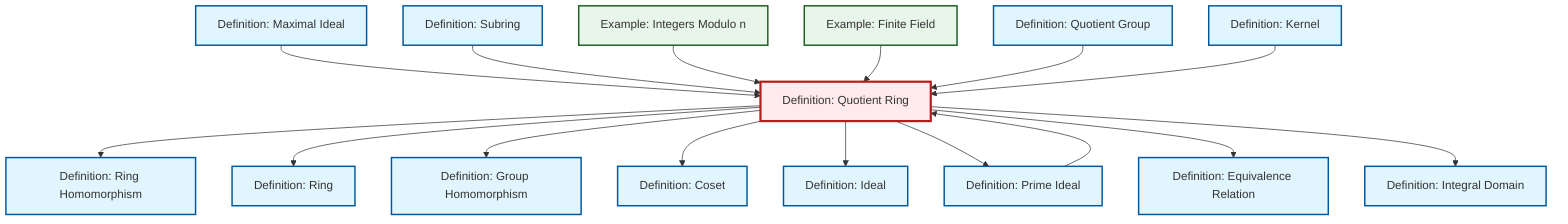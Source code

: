graph TD
    classDef definition fill:#e1f5fe,stroke:#01579b,stroke-width:2px
    classDef theorem fill:#f3e5f5,stroke:#4a148c,stroke-width:2px
    classDef axiom fill:#fff3e0,stroke:#e65100,stroke-width:2px
    classDef example fill:#e8f5e9,stroke:#1b5e20,stroke-width:2px
    classDef current fill:#ffebee,stroke:#b71c1c,stroke-width:3px
    def-ring["Definition: Ring"]:::definition
    def-quotient-ring["Definition: Quotient Ring"]:::definition
    def-ideal["Definition: Ideal"]:::definition
    def-homomorphism["Definition: Group Homomorphism"]:::definition
    def-maximal-ideal["Definition: Maximal Ideal"]:::definition
    def-ring-homomorphism["Definition: Ring Homomorphism"]:::definition
    def-quotient-group["Definition: Quotient Group"]:::definition
    def-integral-domain["Definition: Integral Domain"]:::definition
    ex-quotient-integers-mod-n["Example: Integers Modulo n"]:::example
    def-prime-ideal["Definition: Prime Ideal"]:::definition
    def-kernel["Definition: Kernel"]:::definition
    def-equivalence-relation["Definition: Equivalence Relation"]:::definition
    def-subring["Definition: Subring"]:::definition
    ex-finite-field["Example: Finite Field"]:::example
    def-coset["Definition: Coset"]:::definition
    def-maximal-ideal --> def-quotient-ring
    def-quotient-ring --> def-ring-homomorphism
    def-quotient-ring --> def-ring
    def-quotient-ring --> def-homomorphism
    def-subring --> def-quotient-ring
    ex-quotient-integers-mod-n --> def-quotient-ring
    def-quotient-ring --> def-coset
    def-prime-ideal --> def-quotient-ring
    def-quotient-ring --> def-ideal
    def-quotient-ring --> def-prime-ideal
    def-quotient-ring --> def-equivalence-relation
    ex-finite-field --> def-quotient-ring
    def-quotient-ring --> def-integral-domain
    def-quotient-group --> def-quotient-ring
    def-kernel --> def-quotient-ring
    class def-quotient-ring current